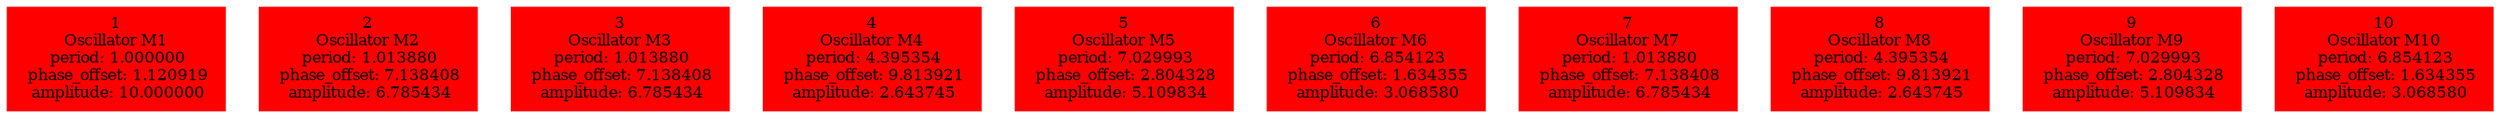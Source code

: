  digraph g{ forcelabels=true;
1 [label=<1<BR />Oscillator M1<BR /> period: 1.000000<BR /> phase_offset: 1.120919<BR /> amplitude: 10.000000>, shape=box,color=red,style=filled,fontsize=8];2 [label=<2<BR />Oscillator M2<BR /> period: 1.013880<BR /> phase_offset: 7.138408<BR /> amplitude: 6.785434>, shape=box,color=red,style=filled,fontsize=8];3 [label=<3<BR />Oscillator M3<BR /> period: 1.013880<BR /> phase_offset: 7.138408<BR /> amplitude: 6.785434>, shape=box,color=red,style=filled,fontsize=8];4 [label=<4<BR />Oscillator M4<BR /> period: 4.395354<BR /> phase_offset: 9.813921<BR /> amplitude: 2.643745>, shape=box,color=red,style=filled,fontsize=8];5 [label=<5<BR />Oscillator M5<BR /> period: 7.029993<BR /> phase_offset: 2.804328<BR /> amplitude: 5.109834>, shape=box,color=red,style=filled,fontsize=8];6 [label=<6<BR />Oscillator M6<BR /> period: 6.854123<BR /> phase_offset: 1.634355<BR /> amplitude: 3.068580>, shape=box,color=red,style=filled,fontsize=8];7 [label=<7<BR />Oscillator M7<BR /> period: 1.013880<BR /> phase_offset: 7.138408<BR /> amplitude: 6.785434>, shape=box,color=red,style=filled,fontsize=8];8 [label=<8<BR />Oscillator M8<BR /> period: 4.395354<BR /> phase_offset: 9.813921<BR /> amplitude: 2.643745>, shape=box,color=red,style=filled,fontsize=8];9 [label=<9<BR />Oscillator M9<BR /> period: 7.029993<BR /> phase_offset: 2.804328<BR /> amplitude: 5.109834>, shape=box,color=red,style=filled,fontsize=8];10 [label=<10<BR />Oscillator M10<BR /> period: 6.854123<BR /> phase_offset: 1.634355<BR /> amplitude: 3.068580>, shape=box,color=red,style=filled,fontsize=8]; }
